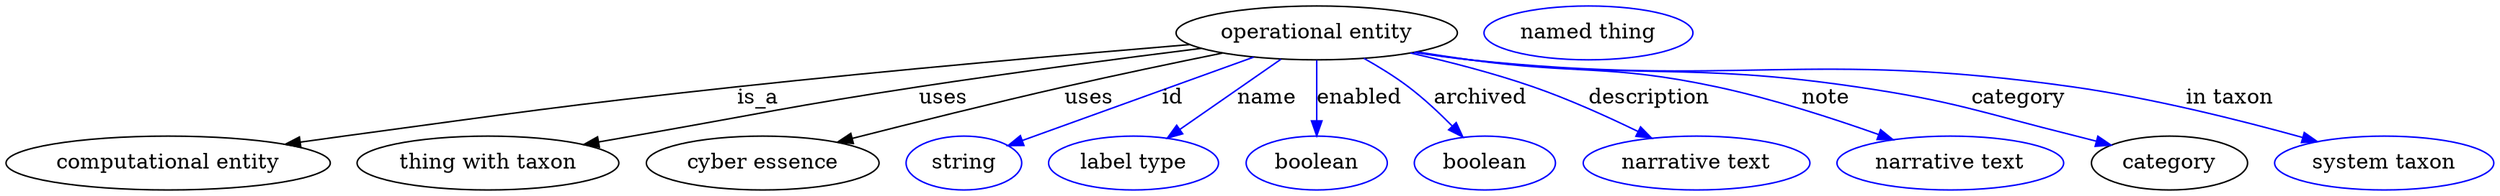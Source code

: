 digraph {
	graph [bb="0,0,1652.7,123"];
	node [label="\N"];
	"operational entity"	 [height=0.5,
		label="operational entity",
		pos="870.89,105",
		width=2.5998];
	"computational entity"	 [height=0.5,
		pos="107.89,18",
		width=2.997];
	"operational entity" -> "computational entity"	 [label=is_a,
		lp="498.89,61.5",
		pos="e,186.52,30.388 784.95,97.809 706.67,91.064 587.92,80.339 484.89,69 369.11,56.257 340.24,52.191 224.89,36 215.68,34.707 206.06,33.308 \
196.48,31.881"];
	"thing with taxon"	 [height=0.5,
		pos="320.89,18",
		width=2.4192];
	"operational entity" -> "thing with taxon"	 [label=uses,
		lp="619.39,61.5",
		pos="e,385.42,30.189 791.9,95.276 738.46,88.48 666.32,78.883 602.89,69 519.93,56.075 499.48,51.07 416.89,36 409.89,34.724 402.61,33.382 \
395.33,32.032"];
	"cyber essence"	 [height=0.5,
		pos="502.89,18",
		width=2.1484];
	"operational entity" -> "cyber essence"	 [label=uses,
		lp="715.39,61.5",
		pos="e,553.08,31.772 805.39,92.063 773.22,85.514 733.94,77.223 698.89,69 653.17,58.273 601.8,44.857 563.13,34.478"];
	id	 [color=blue,
		height=0.5,
		label=string,
		pos="636.89,18",
		width=1.0652];
	"operational entity" -> id	 [color=blue,
		label=id,
		lp="777.89,61.5",
		pos="e,666.71,29.482 827,88.979 789.07,75.091 732.8,54.389 683.89,36 681.37,35.053 678.78,34.072 676.16,33.081",
		style=solid];
	name	 [color=blue,
		height=0.5,
		label="label type",
		pos="749.89,18",
		width=1.5707];
	"operational entity" -> name	 [color=blue,
		label=name,
		lp="837.89,61.5",
		pos="e,772.81,34.482 846.7,87.603 827.87,74.066 801.6,55.176 781.17,40.491",
		style=solid];
	enabled	 [color=blue,
		height=0.5,
		label=boolean,
		pos="870.89,18",
		width=1.2999];
	"operational entity" -> enabled	 [color=blue,
		label=enabled,
		lp="899.39,61.5",
		pos="e,870.89,36.003 870.89,86.974 870.89,75.192 870.89,59.561 870.89,46.158",
		style=solid];
	archived	 [color=blue,
		height=0.5,
		label=boolean,
		pos="982.89,18",
		width=1.2999];
	"operational entity" -> archived	 [color=blue,
		label=archived,
		lp="980.39,61.5",
		pos="e,967.78,35.179 903.22,87.955 912.78,82.385 923.05,75.855 931.89,69 942,61.169 952.15,51.473 960.71,42.645",
		style=solid];
	description	 [color=blue,
		height=0.5,
		label="narrative text",
		pos="1122.9,18",
		width=2.0943];
	"operational entity" -> description	 [color=blue,
		label=description,
		lp="1093.9,61.5",
		pos="e,1092.2,34.65 935.6,91.873 960.98,85.967 990.13,78.231 1015.9,69 1038.8,60.79 1063.4,49.281 1083.2,39.273",
		style=solid];
	note	 [color=blue,
		height=0.5,
		label="narrative text",
		pos="1291.9,18",
		width=2.0943];
	"operational entity" -> note	 [color=blue,
		label=note,
		lp="1206.9,61.5",
		pos="e,1252.9,33.567 938.27,92.455 949.8,90.496 961.67,88.596 972.89,87 1046.4,76.546 1066.4,84.824 1138.9,69 1174.5,61.222 1213.5,48.153 \
1243.2,37.193",
		style=solid];
	category	 [height=0.5,
		pos="1436.9,18",
		width=1.4443];
	"operational entity" -> category	 [color=blue,
		label=category,
		lp="1336.9,61.5",
		pos="e,1397.6,30.02 937.13,92.281 949,90.295 961.29,88.431 972.89,87 1085.2,73.147 1114.9,85.28 1226.9,69 1294,59.243 1310.2,52.942 1375.9,\
36 1379.7,35.005 1383.7,33.932 1387.7,32.824",
		style=solid];
	"in taxon"	 [color=blue,
		height=0.5,
		label="system taxon",
		pos="1579.9,18",
		width=2.022];
	"operational entity" -> "in taxon"	 [color=blue,
		label="in taxon",
		lp="1476.9,61.5",
		pos="e,1534,32.079 936.55,92.122 948.6,90.127 961.09,88.301 972.89,87 1149.8,67.496 1196.8,94.408 1372.9,69 1424.8,61.506 1482.8,46.665 \
1524.1,34.917",
		style=solid];
	"named thing_category"	 [color=blue,
		height=0.5,
		label="named thing",
		pos="1051.9,105",
		width=1.9318];
}
